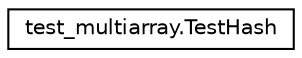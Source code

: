 digraph "Graphical Class Hierarchy"
{
 // LATEX_PDF_SIZE
  edge [fontname="Helvetica",fontsize="10",labelfontname="Helvetica",labelfontsize="10"];
  node [fontname="Helvetica",fontsize="10",shape=record];
  rankdir="LR";
  Node0 [label="test_multiarray.TestHash",height=0.2,width=0.4,color="black", fillcolor="white", style="filled",URL="$classtest__multiarray_1_1TestHash.html",tooltip=" "];
}
